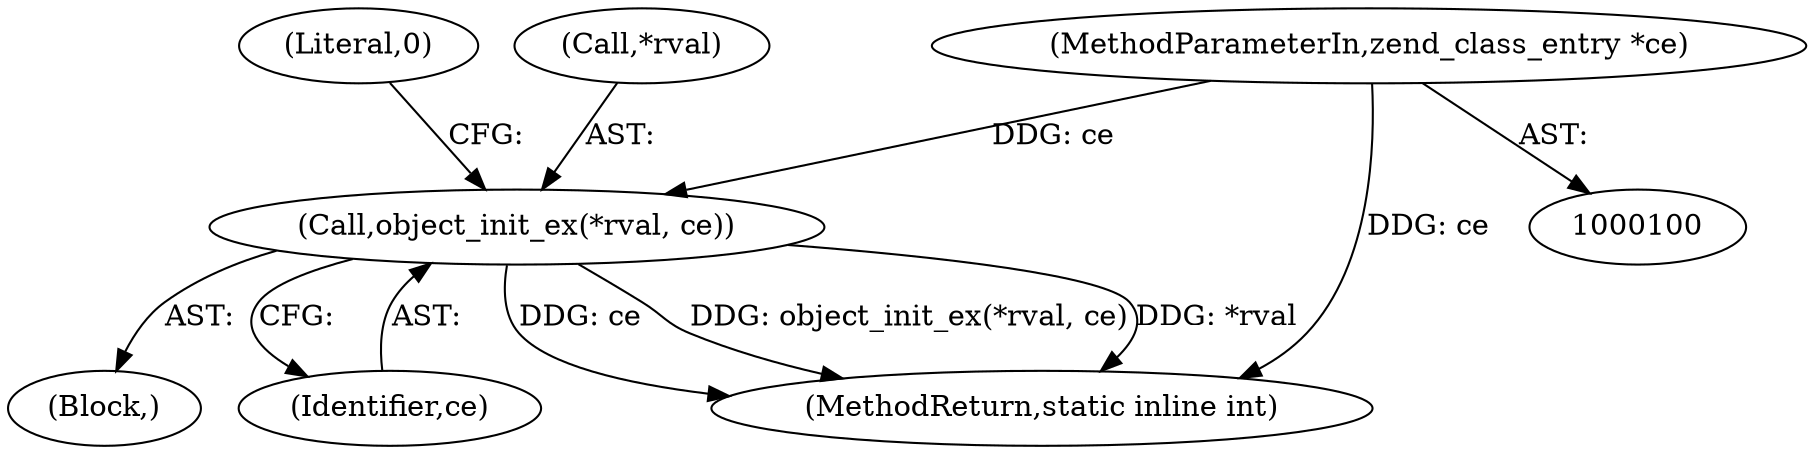 digraph "0_php_56754a7f9eba0e4f559b6ca081d9f2a447b3f159@pointer" {
"1000154" [label="(Call,object_init_ex(*rval, ce))"];
"1000102" [label="(MethodParameterIn,zend_class_entry *ce)"];
"1000147" [label="(Block,)"];
"1000157" [label="(Identifier,ce)"];
"1000169" [label="(MethodReturn,static inline int)"];
"1000102" [label="(MethodParameterIn,zend_class_entry *ce)"];
"1000161" [label="(Literal,0)"];
"1000154" [label="(Call,object_init_ex(*rval, ce))"];
"1000155" [label="(Call,*rval)"];
"1000154" -> "1000147"  [label="AST: "];
"1000154" -> "1000157"  [label="CFG: "];
"1000155" -> "1000154"  [label="AST: "];
"1000157" -> "1000154"  [label="AST: "];
"1000161" -> "1000154"  [label="CFG: "];
"1000154" -> "1000169"  [label="DDG: ce"];
"1000154" -> "1000169"  [label="DDG: object_init_ex(*rval, ce)"];
"1000154" -> "1000169"  [label="DDG: *rval"];
"1000102" -> "1000154"  [label="DDG: ce"];
"1000102" -> "1000100"  [label="AST: "];
"1000102" -> "1000169"  [label="DDG: ce"];
}
